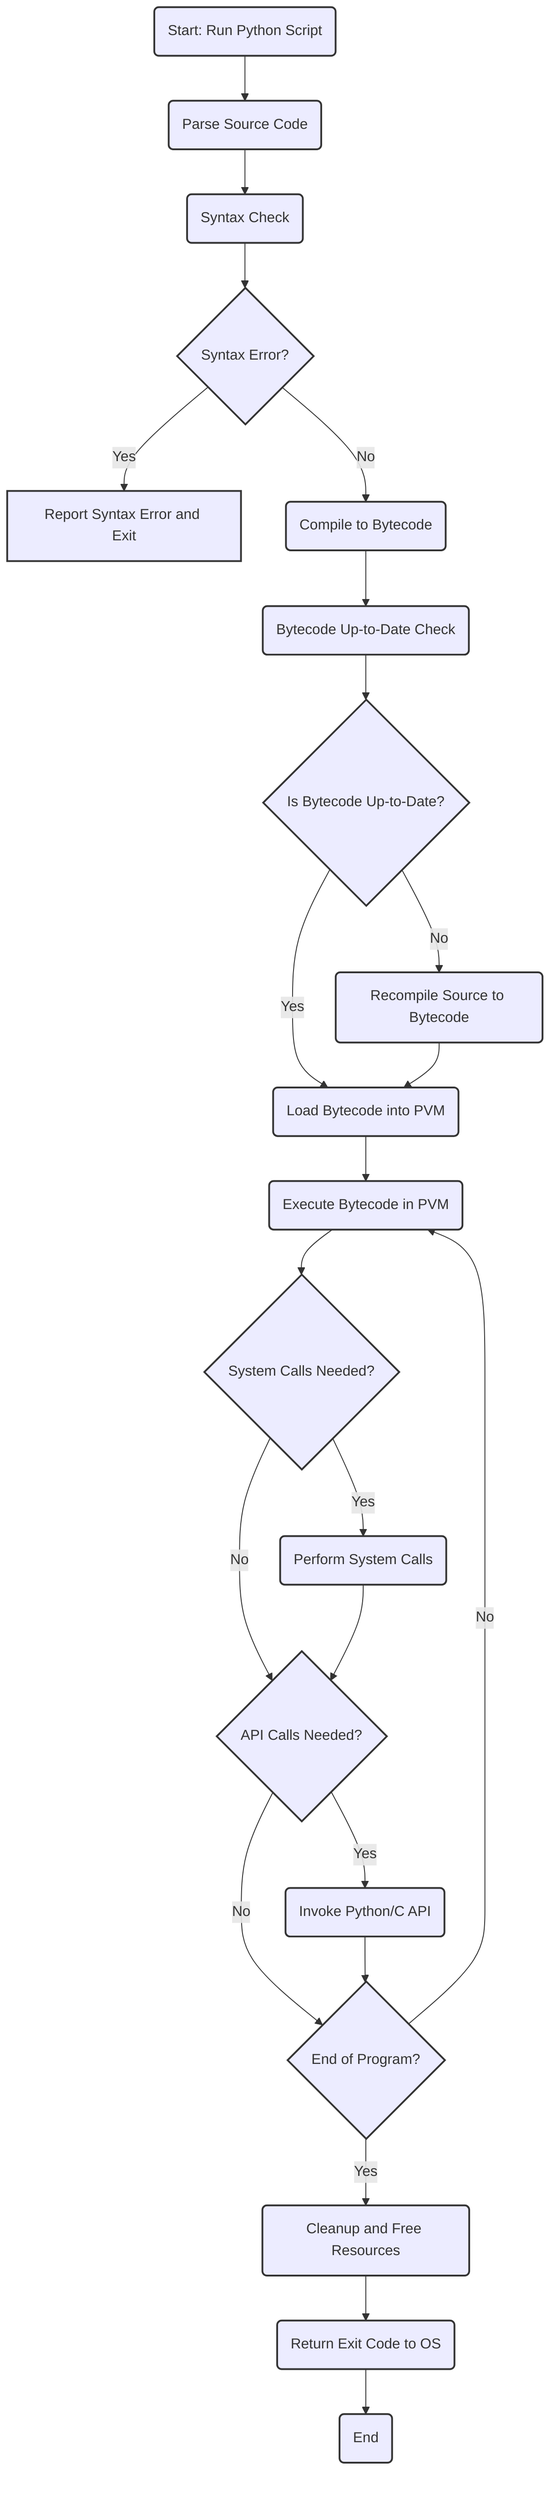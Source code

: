 graph TD;
    A(Start: Run Python Script) --> B(Parse Source Code)
    B --> C(Syntax Check)
    C --> D{Syntax Error?}
    D -- Yes --> E[Report Syntax Error and Exit]
    D -- No --> F(Compile to Bytecode)
    F --> G(Bytecode Up-to-Date Check)
    G --> H{Is Bytecode Up-to-Date?}
    H -- No --> I(Recompile Source to Bytecode)
    H -- Yes --> J(Load Bytecode into PVM)
    I --> J
    J --> K(Execute Bytecode in PVM)
    K --> L{System Calls Needed?}
    L -- Yes --> M(Perform System Calls)
    L -- No --> N{API Calls Needed?}
    M --> N
    N -- Yes --> O(Invoke Python/C API)
    N -- No --> P{End of Program?}
    O --> P
    P -- Yes --> Q(Cleanup and Free Resources)
    P -- No --> K
    Q --> R(Return Exit Code to OS)
    R --> S(End)

    classDef flow fill:#fffff,stroke:#333,stroke-width:2px;
    class A,B,C,D,E,F,G,H,I,J,K,L,M,N,O,P,Q,R,S flow;